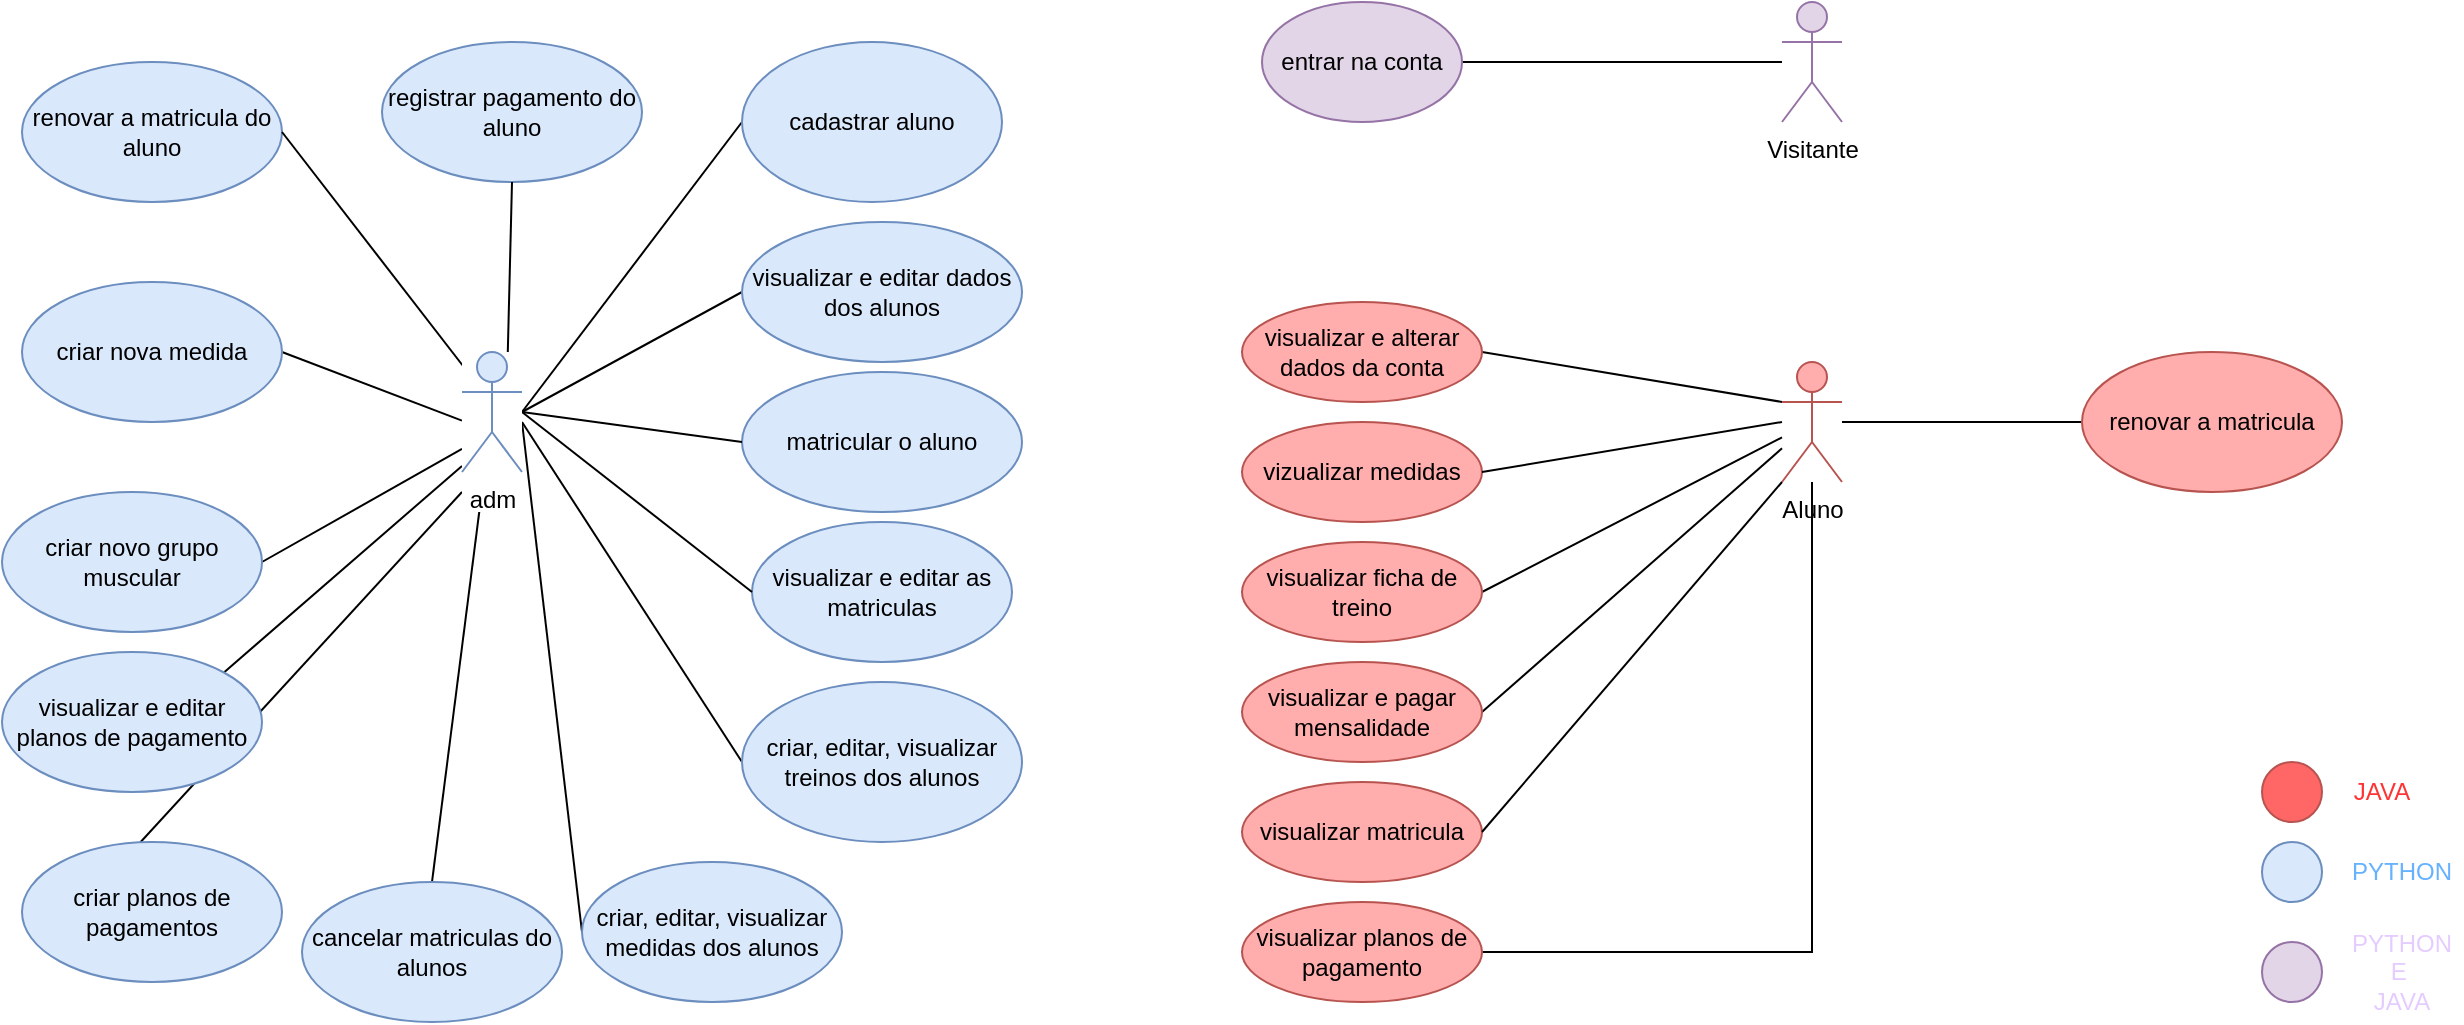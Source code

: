 <mxfile version="26.0.9">
  <diagram id="C5RBs43oDa-KdzZeNtuy" name="Page-1">
    <mxGraphModel dx="1793" dy="975" grid="1" gridSize="10" guides="1" tooltips="1" connect="1" arrows="1" fold="1" page="1" pageScale="1" pageWidth="827" pageHeight="1169" math="0" shadow="0">
      <root>
        <mxCell id="WIyWlLk6GJQsqaUBKTNV-0" />
        <mxCell id="WIyWlLk6GJQsqaUBKTNV-1" parent="WIyWlLk6GJQsqaUBKTNV-0" />
        <mxCell id="BnCr40TSd7fpDwWJQl5j-0" style="rounded=0;orthogonalLoop=1;jettySize=auto;html=1;exitX=0.5;exitY=0;exitDx=0;exitDy=0;endArrow=none;startFill=0;" edge="1" parent="WIyWlLk6GJQsqaUBKTNV-1" source="BnCr40TSd7fpDwWJQl5j-44" target="BnCr40TSd7fpDwWJQl5j-41">
          <mxGeometry relative="1" as="geometry" />
        </mxCell>
        <mxCell id="BnCr40TSd7fpDwWJQl5j-1" style="edgeStyle=none;shape=connector;rounded=0;orthogonalLoop=1;jettySize=auto;html=1;exitX=1;exitY=0.333;exitDx=0;exitDy=0;exitPerimeter=0;entryX=0;entryY=0.5;entryDx=0;entryDy=0;strokeColor=default;align=center;verticalAlign=middle;fontFamily=Helvetica;fontSize=11;fontColor=default;labelBackgroundColor=default;startArrow=none;startFill=0;endArrow=none;endFill=0;" edge="1" parent="WIyWlLk6GJQsqaUBKTNV-1" target="BnCr40TSd7fpDwWJQl5j-11">
          <mxGeometry relative="1" as="geometry">
            <mxPoint x="620" y="775" as="sourcePoint" />
          </mxGeometry>
        </mxCell>
        <mxCell id="BnCr40TSd7fpDwWJQl5j-2" style="edgeStyle=none;shape=connector;rounded=0;orthogonalLoop=1;jettySize=auto;html=1;exitX=1;exitY=0.333;exitDx=0;exitDy=0;exitPerimeter=0;entryX=0;entryY=0.5;entryDx=0;entryDy=0;strokeColor=default;align=center;verticalAlign=middle;fontFamily=Helvetica;fontSize=11;fontColor=default;labelBackgroundColor=default;startArrow=none;startFill=0;endArrow=none;endFill=0;" edge="1" parent="WIyWlLk6GJQsqaUBKTNV-1" target="BnCr40TSd7fpDwWJQl5j-13">
          <mxGeometry relative="1" as="geometry">
            <mxPoint x="620" y="775" as="sourcePoint" />
          </mxGeometry>
        </mxCell>
        <mxCell id="BnCr40TSd7fpDwWJQl5j-3" value="Visitante" style="shape=umlActor;verticalLabelPosition=bottom;verticalAlign=top;html=1;outlineConnect=0;fillColor=#e1d5e7;strokeColor=#9673a6;" vertex="1" parent="WIyWlLk6GJQsqaUBKTNV-1">
          <mxGeometry x="1250" y="570" width="30" height="60" as="geometry" />
        </mxCell>
        <mxCell id="BnCr40TSd7fpDwWJQl5j-4" style="rounded=0;orthogonalLoop=1;jettySize=auto;html=1;exitX=0;exitY=0.333;exitDx=0;exitDy=0;exitPerimeter=0;entryX=1;entryY=0.5;entryDx=0;entryDy=0;startArrow=none;startFill=0;endArrow=none;endFill=0;" edge="1" parent="WIyWlLk6GJQsqaUBKTNV-1" source="BnCr40TSd7fpDwWJQl5j-5" target="BnCr40TSd7fpDwWJQl5j-8">
          <mxGeometry relative="1" as="geometry" />
        </mxCell>
        <mxCell id="BnCr40TSd7fpDwWJQl5j-5" value="Aluno" style="shape=umlActor;verticalLabelPosition=bottom;verticalAlign=top;html=1;outlineConnect=0;fillColor=light-dark(#ffadad, #ff7777);strokeColor=#b85450;" vertex="1" parent="WIyWlLk6GJQsqaUBKTNV-1">
          <mxGeometry x="1250" y="750" width="30" height="60" as="geometry" />
        </mxCell>
        <mxCell id="BnCr40TSd7fpDwWJQl5j-6" style="edgeStyle=none;shape=connector;rounded=0;orthogonalLoop=1;jettySize=auto;html=1;exitX=1;exitY=0.5;exitDx=0;exitDy=0;strokeColor=default;align=center;verticalAlign=middle;fontFamily=Helvetica;fontSize=11;fontColor=default;labelBackgroundColor=default;startArrow=none;startFill=0;endArrow=none;endFill=0;" edge="1" parent="WIyWlLk6GJQsqaUBKTNV-1" source="BnCr40TSd7fpDwWJQl5j-7" target="BnCr40TSd7fpDwWJQl5j-3">
          <mxGeometry relative="1" as="geometry" />
        </mxCell>
        <mxCell id="BnCr40TSd7fpDwWJQl5j-7" value="entrar na conta" style="ellipse;whiteSpace=wrap;html=1;fillColor=#e1d5e7;strokeColor=#9673a6;" vertex="1" parent="WIyWlLk6GJQsqaUBKTNV-1">
          <mxGeometry x="990" y="570" width="100" height="60" as="geometry" />
        </mxCell>
        <mxCell id="BnCr40TSd7fpDwWJQl5j-8" value="visualizar e alterar dados da conta" style="ellipse;whiteSpace=wrap;html=1;fillColor=light-dark(#ffadad, #ff7777);strokeColor=#b85450;" vertex="1" parent="WIyWlLk6GJQsqaUBKTNV-1">
          <mxGeometry x="980" y="720" width="120" height="50" as="geometry" />
        </mxCell>
        <mxCell id="BnCr40TSd7fpDwWJQl5j-9" style="edgeStyle=none;shape=connector;rounded=0;orthogonalLoop=1;jettySize=auto;html=1;exitX=1;exitY=0.5;exitDx=0;exitDy=0;strokeColor=default;align=center;verticalAlign=middle;fontFamily=Helvetica;fontSize=11;fontColor=default;labelBackgroundColor=default;startArrow=none;startFill=0;endArrow=none;endFill=0;" edge="1" parent="WIyWlLk6GJQsqaUBKTNV-1" source="BnCr40TSd7fpDwWJQl5j-10" target="BnCr40TSd7fpDwWJQl5j-5">
          <mxGeometry relative="1" as="geometry" />
        </mxCell>
        <mxCell id="BnCr40TSd7fpDwWJQl5j-10" value="visualizar ficha de treino" style="ellipse;whiteSpace=wrap;html=1;fillColor=light-dark(#ffadad, #ff7777);strokeColor=#b85450;" vertex="1" parent="WIyWlLk6GJQsqaUBKTNV-1">
          <mxGeometry x="980" y="840" width="120" height="50" as="geometry" />
        </mxCell>
        <mxCell id="BnCr40TSd7fpDwWJQl5j-11" value="cadastrar aluno" style="ellipse;whiteSpace=wrap;html=1;fillColor=#dae8fc;strokeColor=#6c8ebf;" vertex="1" parent="WIyWlLk6GJQsqaUBKTNV-1">
          <mxGeometry x="730" y="590" width="130" height="80" as="geometry" />
        </mxCell>
        <mxCell id="BnCr40TSd7fpDwWJQl5j-12" value="matricular o aluno" style="ellipse;whiteSpace=wrap;html=1;fillColor=#dae8fc;strokeColor=#6c8ebf;" vertex="1" parent="WIyWlLk6GJQsqaUBKTNV-1">
          <mxGeometry x="730" y="755" width="140" height="70" as="geometry" />
        </mxCell>
        <mxCell id="BnCr40TSd7fpDwWJQl5j-13" value="visualizar e editar dados dos alunos" style="ellipse;whiteSpace=wrap;html=1;fillColor=#dae8fc;strokeColor=#6c8ebf;" vertex="1" parent="WIyWlLk6GJQsqaUBKTNV-1">
          <mxGeometry x="730" y="680" width="140" height="70" as="geometry" />
        </mxCell>
        <mxCell id="BnCr40TSd7fpDwWJQl5j-14" style="edgeStyle=none;shape=connector;rounded=0;orthogonalLoop=1;jettySize=auto;html=1;exitX=0;exitY=0.5;exitDx=0;exitDy=0;strokeColor=default;align=center;verticalAlign=middle;fontFamily=Helvetica;fontSize=11;fontColor=default;labelBackgroundColor=default;startArrow=none;startFill=0;endArrow=none;endFill=0;" edge="1" parent="WIyWlLk6GJQsqaUBKTNV-1" source="BnCr40TSd7fpDwWJQl5j-15">
          <mxGeometry relative="1" as="geometry">
            <mxPoint x="620" y="780" as="targetPoint" />
          </mxGeometry>
        </mxCell>
        <mxCell id="BnCr40TSd7fpDwWJQl5j-15" value="criar, editar, visualizar treinos dos alunos" style="ellipse;whiteSpace=wrap;html=1;fillColor=#dae8fc;strokeColor=#6c8ebf;" vertex="1" parent="WIyWlLk6GJQsqaUBKTNV-1">
          <mxGeometry x="730" y="910" width="140" height="80" as="geometry" />
        </mxCell>
        <mxCell id="BnCr40TSd7fpDwWJQl5j-16" value="visualizar e editar as matriculas" style="ellipse;whiteSpace=wrap;html=1;fillColor=#dae8fc;strokeColor=#6c8ebf;" vertex="1" parent="WIyWlLk6GJQsqaUBKTNV-1">
          <mxGeometry x="735" y="830" width="130" height="70" as="geometry" />
        </mxCell>
        <mxCell id="BnCr40TSd7fpDwWJQl5j-17" value="vizualizar medidas" style="ellipse;whiteSpace=wrap;html=1;fillColor=light-dark(#ffadad, #ff7777);strokeColor=#b85450;" vertex="1" parent="WIyWlLk6GJQsqaUBKTNV-1">
          <mxGeometry x="980" y="780" width="120" height="50" as="geometry" />
        </mxCell>
        <mxCell id="BnCr40TSd7fpDwWJQl5j-18" style="edgeStyle=none;shape=connector;rounded=0;orthogonalLoop=1;jettySize=auto;html=1;exitX=1;exitY=0.5;exitDx=0;exitDy=0;strokeColor=default;align=center;verticalAlign=middle;fontFamily=Helvetica;fontSize=11;fontColor=default;labelBackgroundColor=default;startArrow=none;startFill=0;endArrow=none;endFill=0;" edge="1" parent="WIyWlLk6GJQsqaUBKTNV-1" source="BnCr40TSd7fpDwWJQl5j-17">
          <mxGeometry relative="1" as="geometry">
            <mxPoint x="1250" y="780" as="targetPoint" />
          </mxGeometry>
        </mxCell>
        <mxCell id="BnCr40TSd7fpDwWJQl5j-19" style="edgeStyle=none;shape=connector;rounded=0;orthogonalLoop=1;jettySize=auto;html=1;exitX=1;exitY=0.5;exitDx=0;exitDy=0;strokeColor=default;align=center;verticalAlign=middle;fontFamily=Helvetica;fontSize=11;fontColor=default;labelBackgroundColor=default;startArrow=none;startFill=0;endArrow=none;endFill=0;" edge="1" parent="WIyWlLk6GJQsqaUBKTNV-1" source="BnCr40TSd7fpDwWJQl5j-20" target="BnCr40TSd7fpDwWJQl5j-5">
          <mxGeometry relative="1" as="geometry" />
        </mxCell>
        <mxCell id="BnCr40TSd7fpDwWJQl5j-20" value="visualizar e pagar mensalidade" style="ellipse;whiteSpace=wrap;html=1;fillColor=light-dark(#ffadad, #ff7777);strokeColor=#b85450;" vertex="1" parent="WIyWlLk6GJQsqaUBKTNV-1">
          <mxGeometry x="980" y="900" width="120" height="50" as="geometry" />
        </mxCell>
        <mxCell id="BnCr40TSd7fpDwWJQl5j-21" style="edgeStyle=none;shape=connector;rounded=0;orthogonalLoop=1;jettySize=auto;html=1;exitX=0;exitY=0.5;exitDx=0;exitDy=0;strokeColor=default;align=center;verticalAlign=middle;fontFamily=Helvetica;fontSize=11;fontColor=default;labelBackgroundColor=default;startArrow=none;startFill=0;endArrow=none;endFill=0;" edge="1" parent="WIyWlLk6GJQsqaUBKTNV-1" source="BnCr40TSd7fpDwWJQl5j-22">
          <mxGeometry relative="1" as="geometry">
            <mxPoint x="620" y="780" as="targetPoint" />
          </mxGeometry>
        </mxCell>
        <mxCell id="BnCr40TSd7fpDwWJQl5j-22" value="criar, editar, visualizar medidas dos alunos" style="ellipse;whiteSpace=wrap;html=1;fillColor=#dae8fc;strokeColor=#6c8ebf;" vertex="1" parent="WIyWlLk6GJQsqaUBKTNV-1">
          <mxGeometry x="650" y="1000" width="130" height="70" as="geometry" />
        </mxCell>
        <mxCell id="BnCr40TSd7fpDwWJQl5j-23" value="visualizar matricula" style="ellipse;whiteSpace=wrap;html=1;fillColor=light-dark(#ffadad, #ff7777);strokeColor=#b85450;" vertex="1" parent="WIyWlLk6GJQsqaUBKTNV-1">
          <mxGeometry x="980" y="960" width="120" height="50" as="geometry" />
        </mxCell>
        <mxCell id="BnCr40TSd7fpDwWJQl5j-24" style="edgeStyle=none;shape=connector;rounded=0;orthogonalLoop=1;jettySize=auto;html=1;exitX=1;exitY=0.5;exitDx=0;exitDy=0;entryX=0;entryY=1;entryDx=0;entryDy=0;entryPerimeter=0;strokeColor=default;align=center;verticalAlign=middle;fontFamily=Helvetica;fontSize=11;fontColor=default;labelBackgroundColor=default;startArrow=none;startFill=0;endArrow=none;endFill=0;" edge="1" parent="WIyWlLk6GJQsqaUBKTNV-1" source="BnCr40TSd7fpDwWJQl5j-23" target="BnCr40TSd7fpDwWJQl5j-5">
          <mxGeometry relative="1" as="geometry" />
        </mxCell>
        <mxCell id="BnCr40TSd7fpDwWJQl5j-25" style="edgeStyle=none;shape=connector;rounded=0;orthogonalLoop=1;jettySize=auto;html=1;exitX=0;exitY=0.5;exitDx=0;exitDy=0;entryX=1;entryY=0.333;entryDx=0;entryDy=0;entryPerimeter=0;strokeColor=default;align=center;verticalAlign=middle;fontFamily=Helvetica;fontSize=11;fontColor=default;labelBackgroundColor=default;startArrow=none;startFill=0;endArrow=none;endFill=0;" edge="1" parent="WIyWlLk6GJQsqaUBKTNV-1" source="BnCr40TSd7fpDwWJQl5j-12">
          <mxGeometry relative="1" as="geometry">
            <mxPoint x="620" y="775" as="targetPoint" />
          </mxGeometry>
        </mxCell>
        <mxCell id="BnCr40TSd7fpDwWJQl5j-26" style="edgeStyle=none;shape=connector;rounded=0;orthogonalLoop=1;jettySize=auto;html=1;exitX=0;exitY=0.5;exitDx=0;exitDy=0;entryX=1;entryY=0.333;entryDx=0;entryDy=0;entryPerimeter=0;strokeColor=default;align=center;verticalAlign=middle;fontFamily=Helvetica;fontSize=11;fontColor=default;labelBackgroundColor=default;startArrow=none;startFill=0;endArrow=none;endFill=0;" edge="1" parent="WIyWlLk6GJQsqaUBKTNV-1" source="BnCr40TSd7fpDwWJQl5j-16">
          <mxGeometry relative="1" as="geometry">
            <mxPoint x="620" y="775" as="targetPoint" />
          </mxGeometry>
        </mxCell>
        <mxCell id="BnCr40TSd7fpDwWJQl5j-27" style="rounded=0;orthogonalLoop=1;jettySize=auto;html=1;exitX=0.5;exitY=0;exitDx=0;exitDy=0;endArrow=none;startFill=0;" edge="1" parent="WIyWlLk6GJQsqaUBKTNV-1">
          <mxGeometry relative="1" as="geometry">
            <mxPoint x="589.997" y="815" as="targetPoint" />
            <mxPoint x="429.33" y="990" as="sourcePoint" />
          </mxGeometry>
        </mxCell>
        <mxCell id="BnCr40TSd7fpDwWJQl5j-28" value="criar planos de pagamentos" style="ellipse;whiteSpace=wrap;html=1;fillColor=#dae8fc;strokeColor=#6c8ebf;" vertex="1" parent="WIyWlLk6GJQsqaUBKTNV-1">
          <mxGeometry x="370" y="990" width="130" height="70" as="geometry" />
        </mxCell>
        <mxCell id="BnCr40TSd7fpDwWJQl5j-29" style="edgeStyle=none;shape=connector;rounded=0;orthogonalLoop=1;jettySize=auto;html=1;exitX=1;exitY=0;exitDx=0;exitDy=0;strokeColor=default;align=center;verticalAlign=middle;fontFamily=Helvetica;fontSize=11;fontColor=default;labelBackgroundColor=default;startFill=0;endArrow=none;" edge="1" parent="WIyWlLk6GJQsqaUBKTNV-1" source="BnCr40TSd7fpDwWJQl5j-30">
          <mxGeometry relative="1" as="geometry">
            <mxPoint x="590" y="801.961" as="targetPoint" />
          </mxGeometry>
        </mxCell>
        <mxCell id="BnCr40TSd7fpDwWJQl5j-30" value="visualizar e editar planos de pagamento" style="ellipse;whiteSpace=wrap;html=1;fillColor=#dae8fc;strokeColor=#6c8ebf;" vertex="1" parent="WIyWlLk6GJQsqaUBKTNV-1">
          <mxGeometry x="360" y="895" width="130" height="70" as="geometry" />
        </mxCell>
        <mxCell id="BnCr40TSd7fpDwWJQl5j-31" value="registrar pagamento do aluno" style="ellipse;whiteSpace=wrap;html=1;fillColor=#dae8fc;strokeColor=#6c8ebf;" vertex="1" parent="WIyWlLk6GJQsqaUBKTNV-1">
          <mxGeometry x="550" y="590" width="130" height="70" as="geometry" />
        </mxCell>
        <mxCell id="BnCr40TSd7fpDwWJQl5j-51" style="edgeStyle=orthogonalEdgeStyle;rounded=0;orthogonalLoop=1;jettySize=auto;html=1;exitX=1;exitY=0.5;exitDx=0;exitDy=0;endArrow=none;startFill=0;" edge="1" parent="WIyWlLk6GJQsqaUBKTNV-1" source="BnCr40TSd7fpDwWJQl5j-32" target="BnCr40TSd7fpDwWJQl5j-5">
          <mxGeometry relative="1" as="geometry" />
        </mxCell>
        <mxCell id="BnCr40TSd7fpDwWJQl5j-32" value="visualizar planos de pagamento" style="ellipse;whiteSpace=wrap;html=1;fillColor=light-dark(#ffadad, #ff7777);strokeColor=#b85450;" vertex="1" parent="WIyWlLk6GJQsqaUBKTNV-1">
          <mxGeometry x="980" y="1020" width="120" height="50" as="geometry" />
        </mxCell>
        <mxCell id="BnCr40TSd7fpDwWJQl5j-33" value="renovar a matricula do aluno" style="ellipse;whiteSpace=wrap;html=1;fillColor=#dae8fc;strokeColor=#6c8ebf;" vertex="1" parent="WIyWlLk6GJQsqaUBKTNV-1">
          <mxGeometry x="370" y="600" width="130" height="70" as="geometry" />
        </mxCell>
        <mxCell id="BnCr40TSd7fpDwWJQl5j-34" style="edgeStyle=none;shape=connector;rounded=0;orthogonalLoop=1;jettySize=auto;html=1;exitX=1;exitY=0.5;exitDx=0;exitDy=0;strokeColor=default;align=center;verticalAlign=middle;fontFamily=Helvetica;fontSize=11;fontColor=default;labelBackgroundColor=default;startFill=0;endArrow=none;" edge="1" parent="WIyWlLk6GJQsqaUBKTNV-1" source="BnCr40TSd7fpDwWJQl5j-35">
          <mxGeometry relative="1" as="geometry">
            <mxPoint x="590" y="779.286" as="targetPoint" />
          </mxGeometry>
        </mxCell>
        <mxCell id="BnCr40TSd7fpDwWJQl5j-35" value="criar nova medida" style="ellipse;whiteSpace=wrap;html=1;fillColor=#dae8fc;strokeColor=#6c8ebf;" vertex="1" parent="WIyWlLk6GJQsqaUBKTNV-1">
          <mxGeometry x="370" y="710" width="130" height="70" as="geometry" />
        </mxCell>
        <mxCell id="BnCr40TSd7fpDwWJQl5j-36" style="edgeStyle=none;shape=connector;rounded=0;orthogonalLoop=1;jettySize=auto;html=1;exitX=1;exitY=0.5;exitDx=0;exitDy=0;strokeColor=default;align=center;verticalAlign=middle;fontFamily=Helvetica;fontSize=11;fontColor=default;labelBackgroundColor=default;startFill=0;endArrow=none;" edge="1" parent="WIyWlLk6GJQsqaUBKTNV-1" source="BnCr40TSd7fpDwWJQl5j-37">
          <mxGeometry relative="1" as="geometry">
            <mxPoint x="590" y="793.478" as="targetPoint" />
          </mxGeometry>
        </mxCell>
        <mxCell id="BnCr40TSd7fpDwWJQl5j-37" value="criar novo grupo muscular" style="ellipse;whiteSpace=wrap;html=1;fillColor=#dae8fc;strokeColor=#6c8ebf;" vertex="1" parent="WIyWlLk6GJQsqaUBKTNV-1">
          <mxGeometry x="360" y="815" width="130" height="70" as="geometry" />
        </mxCell>
        <mxCell id="BnCr40TSd7fpDwWJQl5j-38" style="edgeStyle=none;shape=connector;rounded=0;orthogonalLoop=1;jettySize=auto;html=1;exitX=1;exitY=0.5;exitDx=0;exitDy=0;entryX=0.25;entryY=0.1;entryDx=0;entryDy=0;entryPerimeter=0;strokeColor=default;align=center;verticalAlign=middle;fontFamily=Helvetica;fontSize=11;fontColor=default;labelBackgroundColor=default;startFill=0;endArrow=none;" edge="1" parent="WIyWlLk6GJQsqaUBKTNV-1" source="BnCr40TSd7fpDwWJQl5j-33">
          <mxGeometry relative="1" as="geometry">
            <mxPoint x="597.5" y="761" as="targetPoint" />
          </mxGeometry>
        </mxCell>
        <mxCell id="BnCr40TSd7fpDwWJQl5j-39" style="edgeStyle=none;shape=connector;rounded=0;orthogonalLoop=1;jettySize=auto;html=1;exitX=0.5;exitY=1;exitDx=0;exitDy=0;entryX=0.75;entryY=0.1;entryDx=0;entryDy=0;entryPerimeter=0;strokeColor=default;align=center;verticalAlign=middle;fontFamily=Helvetica;fontSize=11;fontColor=default;labelBackgroundColor=default;startFill=0;endArrow=none;" edge="1" parent="WIyWlLk6GJQsqaUBKTNV-1" source="BnCr40TSd7fpDwWJQl5j-31">
          <mxGeometry relative="1" as="geometry">
            <mxPoint x="612.5" y="761" as="targetPoint" />
          </mxGeometry>
        </mxCell>
        <mxCell id="BnCr40TSd7fpDwWJQl5j-40" value="" style="whiteSpace=wrap;html=1;fontFamily=Helvetica;fontSize=11;fontColor=default;labelBackgroundColor=default;strokeColor=none;" vertex="1" parent="WIyWlLk6GJQsqaUBKTNV-1">
          <mxGeometry x="590" y="745" width="30" height="80" as="geometry" />
        </mxCell>
        <mxCell id="BnCr40TSd7fpDwWJQl5j-41" value="adm" style="shape=umlActor;verticalLabelPosition=bottom;verticalAlign=top;html=1;outlineConnect=0;fillColor=#dae8fc;strokeColor=#6c8ebf;" vertex="1" parent="WIyWlLk6GJQsqaUBKTNV-1">
          <mxGeometry x="590" y="745" width="30" height="60" as="geometry" />
        </mxCell>
        <mxCell id="BnCr40TSd7fpDwWJQl5j-42" style="edgeStyle=none;shape=connector;rounded=0;orthogonalLoop=1;jettySize=auto;html=1;exitX=0;exitY=0.5;exitDx=0;exitDy=0;strokeColor=default;align=center;verticalAlign=middle;fontFamily=Helvetica;fontSize=11;fontColor=default;labelBackgroundColor=default;startFill=0;endArrow=none;" edge="1" parent="WIyWlLk6GJQsqaUBKTNV-1" source="BnCr40TSd7fpDwWJQl5j-43" target="BnCr40TSd7fpDwWJQl5j-5">
          <mxGeometry relative="1" as="geometry" />
        </mxCell>
        <mxCell id="BnCr40TSd7fpDwWJQl5j-43" value="renovar a matricula" style="ellipse;whiteSpace=wrap;html=1;fillColor=light-dark(#ffadad, #ff7777);strokeColor=#b85450;" vertex="1" parent="WIyWlLk6GJQsqaUBKTNV-1">
          <mxGeometry x="1400" y="745" width="130" height="70" as="geometry" />
        </mxCell>
        <mxCell id="BnCr40TSd7fpDwWJQl5j-44" value="cancelar matriculas do alunos" style="ellipse;whiteSpace=wrap;html=1;fillColor=#dae8fc;strokeColor=#6c8ebf;" vertex="1" parent="WIyWlLk6GJQsqaUBKTNV-1">
          <mxGeometry x="510" y="1010" width="130" height="70" as="geometry" />
        </mxCell>
        <mxCell id="BnCr40TSd7fpDwWJQl5j-45" value="" style="ellipse;whiteSpace=wrap;html=1;aspect=fixed;fillColor=#FF6666;strokeColor=#b85450;" vertex="1" parent="WIyWlLk6GJQsqaUBKTNV-1">
          <mxGeometry x="1490" y="950" width="30" height="30" as="geometry" />
        </mxCell>
        <mxCell id="BnCr40TSd7fpDwWJQl5j-46" value="" style="ellipse;whiteSpace=wrap;html=1;aspect=fixed;fillColor=#dae8fc;strokeColor=#6c8ebf;" vertex="1" parent="WIyWlLk6GJQsqaUBKTNV-1">
          <mxGeometry x="1490" y="990" width="30" height="30" as="geometry" />
        </mxCell>
        <mxCell id="BnCr40TSd7fpDwWJQl5j-47" value="" style="ellipse;whiteSpace=wrap;html=1;aspect=fixed;fillColor=#e1d5e7;strokeColor=#9673a6;" vertex="1" parent="WIyWlLk6GJQsqaUBKTNV-1">
          <mxGeometry x="1490" y="1040" width="30" height="30" as="geometry" />
        </mxCell>
        <mxCell id="BnCr40TSd7fpDwWJQl5j-48" value="JAVA" style="text;html=1;align=center;verticalAlign=middle;whiteSpace=wrap;rounded=0;fillColor=none;strokeColor=none;fontColor=#FF3333;" vertex="1" parent="WIyWlLk6GJQsqaUBKTNV-1">
          <mxGeometry x="1520" y="950" width="60" height="30" as="geometry" />
        </mxCell>
        <mxCell id="BnCr40TSd7fpDwWJQl5j-49" value="PYTHON" style="text;html=1;align=center;verticalAlign=middle;whiteSpace=wrap;rounded=0;fillColor=none;strokeColor=none;fontColor=#66B2FF;" vertex="1" parent="WIyWlLk6GJQsqaUBKTNV-1">
          <mxGeometry x="1530" y="990" width="60" height="30" as="geometry" />
        </mxCell>
        <mxCell id="BnCr40TSd7fpDwWJQl5j-50" value="PYTHON E&amp;nbsp;&lt;div&gt;JAVA&lt;/div&gt;" style="text;html=1;align=center;verticalAlign=middle;whiteSpace=wrap;rounded=0;fillColor=none;strokeColor=none;fontColor=#E5CCFF;" vertex="1" parent="WIyWlLk6GJQsqaUBKTNV-1">
          <mxGeometry x="1530" y="1040" width="60" height="30" as="geometry" />
        </mxCell>
      </root>
    </mxGraphModel>
  </diagram>
</mxfile>
